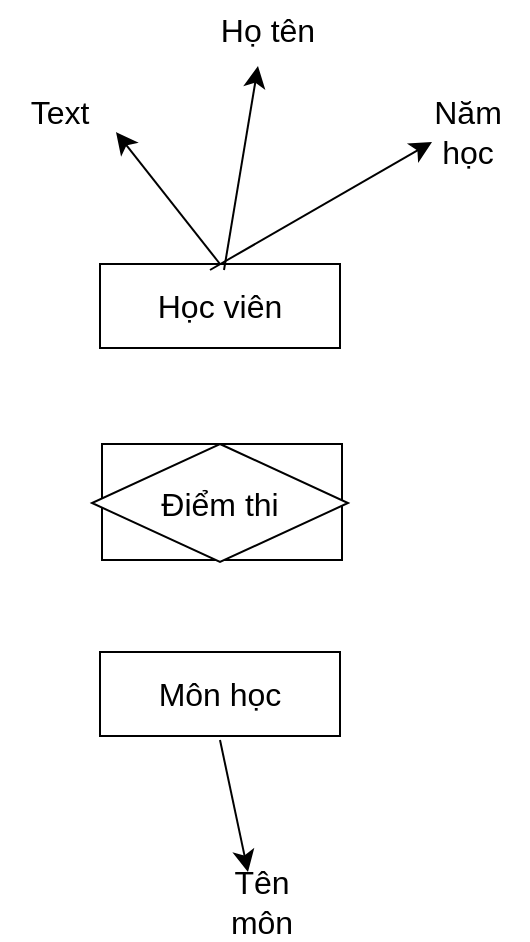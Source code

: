 <mxfile version="22.0.2" type="github">
  <diagram name="Trang-1" id="DE7-dxVJ_dqI1F19Ls0-">
    <mxGraphModel dx="447" dy="981" grid="0" gridSize="10" guides="1" tooltips="1" connect="1" arrows="1" fold="1" page="0" pageScale="1" pageWidth="827" pageHeight="1169" math="0" shadow="0">
      <root>
        <mxCell id="0" />
        <mxCell id="1" parent="0" />
        <mxCell id="YtZLGmecpSfVnbIszGLV-1" value="Học viên" style="whiteSpace=wrap;html=1;fontSize=16;" vertex="1" parent="1">
          <mxGeometry x="99" width="120" height="42" as="geometry" />
        </mxCell>
        <mxCell id="YtZLGmecpSfVnbIszGLV-2" value="" style="whiteSpace=wrap;html=1;fontSize=16;" vertex="1" parent="1">
          <mxGeometry x="100" y="90" width="120" height="58" as="geometry" />
        </mxCell>
        <mxCell id="YtZLGmecpSfVnbIszGLV-3" value="Môn học" style="whiteSpace=wrap;html=1;fontSize=16;" vertex="1" parent="1">
          <mxGeometry x="99" y="194" width="120" height="42" as="geometry" />
        </mxCell>
        <mxCell id="YtZLGmecpSfVnbIszGLV-5" value="" style="edgeStyle=none;orthogonalLoop=1;jettySize=auto;html=1;rounded=0;fontSize=12;startSize=8;endSize=8;curved=1;" edge="1" parent="1">
          <mxGeometry width="140" relative="1" as="geometry">
            <mxPoint x="161" y="3" as="sourcePoint" />
            <mxPoint x="178" y="-99" as="targetPoint" />
            <Array as="points" />
          </mxGeometry>
        </mxCell>
        <mxCell id="YtZLGmecpSfVnbIszGLV-6" value="" style="edgeStyle=none;orthogonalLoop=1;jettySize=auto;html=1;rounded=0;fontSize=12;startSize=8;endSize=8;curved=1;" edge="1" parent="1">
          <mxGeometry width="140" relative="1" as="geometry">
            <mxPoint x="154" y="3" as="sourcePoint" />
            <mxPoint x="265" y="-61" as="targetPoint" />
            <Array as="points" />
          </mxGeometry>
        </mxCell>
        <mxCell id="YtZLGmecpSfVnbIszGLV-10" value="" style="edgeStyle=none;orthogonalLoop=1;jettySize=auto;html=1;rounded=0;fontSize=12;startSize=8;endSize=8;curved=1;exitX=0.5;exitY=0;exitDx=0;exitDy=0;" edge="1" parent="1" source="YtZLGmecpSfVnbIszGLV-1">
          <mxGeometry width="140" relative="1" as="geometry">
            <mxPoint x="159" as="sourcePoint" />
            <mxPoint x="107" y="-65.951" as="targetPoint" />
            <Array as="points" />
          </mxGeometry>
        </mxCell>
        <mxCell id="YtZLGmecpSfVnbIszGLV-11" value="Text" style="text;strokeColor=none;align=center;fillColor=none;html=1;verticalAlign=middle;whiteSpace=wrap;rounded=0;fontSize=16;" vertex="1" parent="1">
          <mxGeometry x="49" y="-91" width="60" height="30" as="geometry" />
        </mxCell>
        <mxCell id="YtZLGmecpSfVnbIszGLV-12" value="Năm học" style="text;strokeColor=none;align=center;fillColor=none;html=1;verticalAlign=middle;whiteSpace=wrap;rounded=0;fontSize=16;" vertex="1" parent="1">
          <mxGeometry x="253" y="-81" width="60" height="30" as="geometry" />
        </mxCell>
        <mxCell id="YtZLGmecpSfVnbIszGLV-13" value="Họ tên" style="text;strokeColor=none;align=center;fillColor=none;html=1;verticalAlign=middle;whiteSpace=wrap;rounded=0;fontSize=16;" vertex="1" parent="1">
          <mxGeometry x="153" y="-132" width="60" height="30" as="geometry" />
        </mxCell>
        <mxCell id="YtZLGmecpSfVnbIszGLV-14" value="Điểm thi" style="rhombus;whiteSpace=wrap;html=1;fontSize=16;" vertex="1" parent="1">
          <mxGeometry x="95" y="90" width="128" height="59" as="geometry" />
        </mxCell>
        <mxCell id="YtZLGmecpSfVnbIszGLV-16" value="" style="edgeStyle=none;orthogonalLoop=1;jettySize=auto;html=1;rounded=0;fontSize=12;startSize=8;endSize=8;curved=1;" edge="1" parent="1">
          <mxGeometry width="140" relative="1" as="geometry">
            <mxPoint x="159" y="238" as="sourcePoint" />
            <mxPoint x="173" y="304" as="targetPoint" />
            <Array as="points" />
          </mxGeometry>
        </mxCell>
        <mxCell id="YtZLGmecpSfVnbIszGLV-17" value="Tên môn" style="text;strokeColor=none;align=center;fillColor=none;html=1;verticalAlign=middle;whiteSpace=wrap;rounded=0;fontSize=16;" vertex="1" parent="1">
          <mxGeometry x="150" y="304" width="60" height="30" as="geometry" />
        </mxCell>
      </root>
    </mxGraphModel>
  </diagram>
</mxfile>

